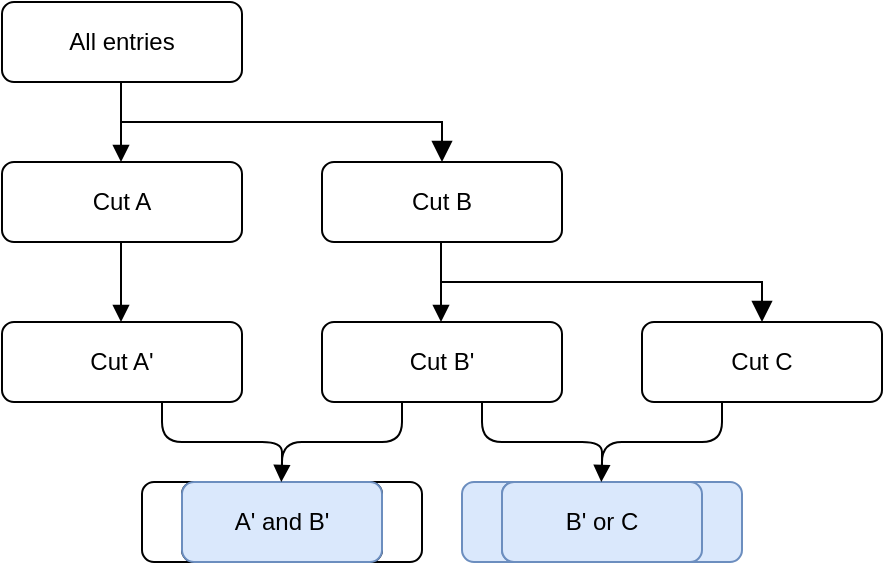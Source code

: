 <mxfile version="22.1.21" type="github">
  <diagram name="Page-1" id="uBIdFimrlPCAl3wilPnB">
    <mxGraphModel dx="871" dy="575" grid="1" gridSize="10" guides="1" tooltips="1" connect="1" arrows="1" fold="1" page="1" pageScale="1" pageWidth="850" pageHeight="1100" math="0" shadow="0">
      <root>
        <mxCell id="0" />
        <mxCell id="1" parent="0" />
        <mxCell id="5q3zgNid7Xn6JuKi_pQK-1" value="All entries" style="rounded=1;whiteSpace=wrap;html=1;" parent="1" vertex="1">
          <mxGeometry x="120" y="80" width="120" height="40" as="geometry" />
        </mxCell>
        <mxCell id="5q3zgNid7Xn6JuKi_pQK-2" value="Cut A" style="rounded=1;whiteSpace=wrap;html=1;" parent="1" vertex="1">
          <mxGeometry x="120" y="160" width="120" height="40" as="geometry" />
        </mxCell>
        <mxCell id="5q3zgNid7Xn6JuKi_pQK-3" value="Cut B" style="rounded=1;whiteSpace=wrap;html=1;" parent="1" vertex="1">
          <mxGeometry x="280" y="160" width="120" height="40" as="geometry" />
        </mxCell>
        <mxCell id="5q3zgNid7Xn6JuKi_pQK-4" value="Cut A&#39;" style="rounded=1;whiteSpace=wrap;html=1;" parent="1" vertex="1">
          <mxGeometry x="120" y="240" width="120" height="40" as="geometry" />
        </mxCell>
        <mxCell id="5q3zgNid7Xn6JuKi_pQK-5" value="Cut B&#39;" style="rounded=1;whiteSpace=wrap;html=1;" parent="1" vertex="1">
          <mxGeometry x="280" y="240" width="120" height="40" as="geometry" />
        </mxCell>
        <mxCell id="5q3zgNid7Xn6JuKi_pQK-6" value="Cut C" style="rounded=1;whiteSpace=wrap;html=1;" parent="1" vertex="1">
          <mxGeometry x="440" y="240" width="120" height="40" as="geometry" />
        </mxCell>
        <mxCell id="5q3zgNid7Xn6JuKi_pQK-7" value="" style="rounded=1;whiteSpace=wrap;html=1;fillColor=none;" parent="1" vertex="1">
          <mxGeometry x="190" y="320" width="120" height="40" as="geometry" />
        </mxCell>
        <mxCell id="5q3zgNid7Xn6JuKi_pQK-8" value="" style="rounded=1;whiteSpace=wrap;html=1;fillColor=none;" parent="1" vertex="1">
          <mxGeometry x="210" y="320" width="120" height="40" as="geometry" />
        </mxCell>
        <mxCell id="5q3zgNid7Xn6JuKi_pQK-10" value="" style="shape=curlyBracket;whiteSpace=wrap;html=1;rounded=1;flipH=1;labelPosition=right;verticalLabelPosition=middle;align=left;verticalAlign=middle;rotation=90;" parent="1" vertex="1">
          <mxGeometry x="240" y="240" width="40" height="120" as="geometry" />
        </mxCell>
        <mxCell id="5q3zgNid7Xn6JuKi_pQK-11" value="" style="rounded=1;whiteSpace=wrap;html=1;fillColor=#dae8fc;strokeColor=#6c8ebf;" parent="1" vertex="1">
          <mxGeometry x="350" y="320" width="120" height="40" as="geometry" />
        </mxCell>
        <mxCell id="5q3zgNid7Xn6JuKi_pQK-12" value="A&#39; and B&#39;" style="rounded=1;whiteSpace=wrap;html=1;fillColor=#dae8fc;strokeColor=#6c8ebf;fillStyle=solid;" parent="1" vertex="1">
          <mxGeometry x="210" y="320" width="100" height="40" as="geometry" />
        </mxCell>
        <mxCell id="5q3zgNid7Xn6JuKi_pQK-13" value="" style="rounded=1;whiteSpace=wrap;html=1;fillColor=#dae8fc;strokeColor=#6c8ebf;" parent="1" vertex="1">
          <mxGeometry x="370" y="320" width="120" height="40" as="geometry" />
        </mxCell>
        <mxCell id="5q3zgNid7Xn6JuKi_pQK-14" value="" style="shape=curlyBracket;whiteSpace=wrap;html=1;rounded=1;flipH=1;labelPosition=right;verticalLabelPosition=middle;align=left;verticalAlign=middle;rotation=90;" parent="1" vertex="1">
          <mxGeometry x="400" y="240" width="40" height="120" as="geometry" />
        </mxCell>
        <mxCell id="5q3zgNid7Xn6JuKi_pQK-16" value="B&#39; or C" style="rounded=1;whiteSpace=wrap;html=1;fillColor=#dae8fc;strokeColor=#6c8ebf;fillStyle=solid;" parent="1" vertex="1">
          <mxGeometry x="370" y="320" width="100" height="40" as="geometry" />
        </mxCell>
        <mxCell id="5q3zgNid7Xn6JuKi_pQK-18" value="" style="endArrow=block;html=1;rounded=0;endFill=1;" parent="1" edge="1">
          <mxGeometry width="50" height="50" relative="1" as="geometry">
            <mxPoint x="179.5" y="120" as="sourcePoint" />
            <mxPoint x="179.5" y="160" as="targetPoint" />
          </mxGeometry>
        </mxCell>
        <mxCell id="5q3zgNid7Xn6JuKi_pQK-19" value="" style="endArrow=block;html=1;rounded=0;endFill=1;" parent="1" edge="1">
          <mxGeometry width="50" height="50" relative="1" as="geometry">
            <mxPoint x="179.5" y="200" as="sourcePoint" />
            <mxPoint x="179.5" y="240" as="targetPoint" />
          </mxGeometry>
        </mxCell>
        <mxCell id="5q3zgNid7Xn6JuKi_pQK-20" value="" style="endArrow=block;html=1;rounded=0;endFill=1;" parent="1" edge="1">
          <mxGeometry width="50" height="50" relative="1" as="geometry">
            <mxPoint x="339.5" y="200" as="sourcePoint" />
            <mxPoint x="339.5" y="240" as="targetPoint" />
          </mxGeometry>
        </mxCell>
        <mxCell id="5q3zgNid7Xn6JuKi_pQK-26" value="" style="endArrow=block;html=1;rounded=0;endFill=1;" parent="1" edge="1">
          <mxGeometry width="50" height="50" relative="1" as="geometry">
            <mxPoint x="420" y="310" as="sourcePoint" />
            <mxPoint x="419.67" y="320" as="targetPoint" />
          </mxGeometry>
        </mxCell>
        <mxCell id="5q3zgNid7Xn6JuKi_pQK-34" value="" style="endArrow=block;html=1;rounded=0;endFill=1;" parent="1" edge="1">
          <mxGeometry width="50" height="50" relative="1" as="geometry">
            <mxPoint x="260" y="310" as="sourcePoint" />
            <mxPoint x="259.67" y="320" as="targetPoint" />
          </mxGeometry>
        </mxCell>
        <mxCell id="5q3zgNid7Xn6JuKi_pQK-35" value="" style="edgeStyle=segmentEdgeStyle;endArrow=block;html=1;curved=0;rounded=0;endSize=8;startSize=8;entryX=0.5;entryY=0;entryDx=0;entryDy=0;endFill=1;" parent="1" target="5q3zgNid7Xn6JuKi_pQK-3" edge="1">
          <mxGeometry width="50" height="50" relative="1" as="geometry">
            <mxPoint x="180" y="140" as="sourcePoint" />
            <mxPoint x="320" y="75" as="targetPoint" />
          </mxGeometry>
        </mxCell>
        <mxCell id="5q3zgNid7Xn6JuKi_pQK-36" value="" style="edgeStyle=segmentEdgeStyle;endArrow=block;html=1;curved=0;rounded=0;endSize=8;startSize=8;entryX=0.5;entryY=0;entryDx=0;entryDy=0;endFill=1;" parent="1" edge="1">
          <mxGeometry width="50" height="50" relative="1" as="geometry">
            <mxPoint x="340" y="220" as="sourcePoint" />
            <mxPoint x="500" y="240" as="targetPoint" />
          </mxGeometry>
        </mxCell>
      </root>
    </mxGraphModel>
  </diagram>
</mxfile>
